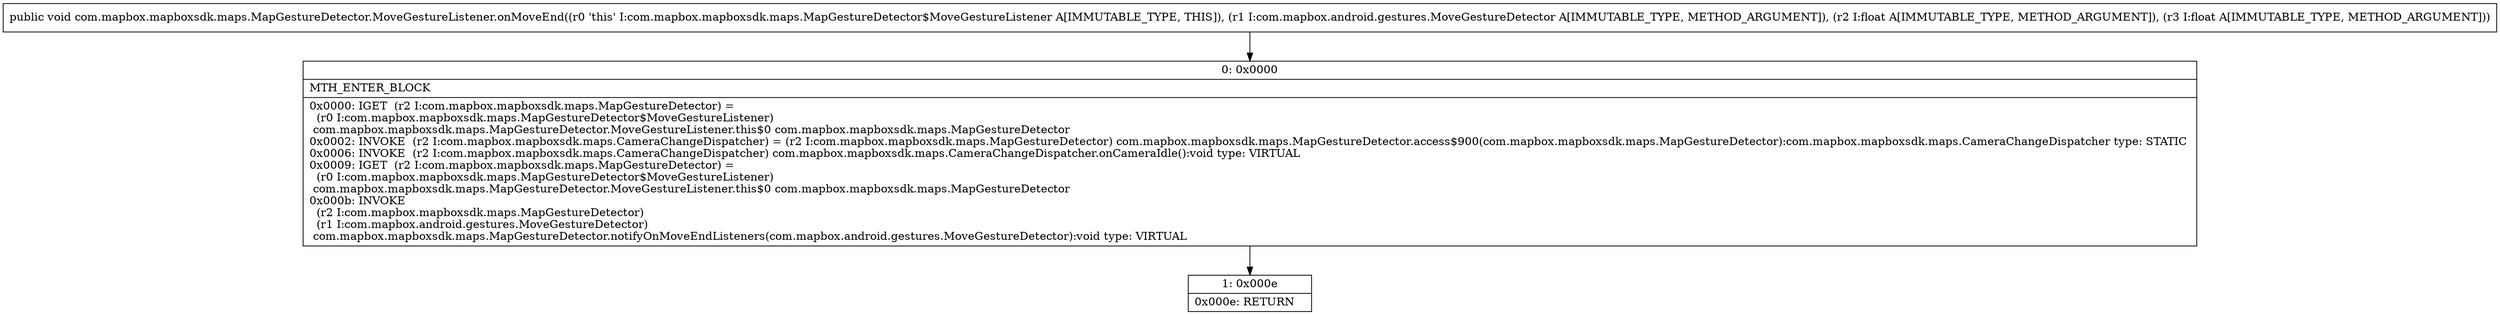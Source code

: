 digraph "CFG forcom.mapbox.mapboxsdk.maps.MapGestureDetector.MoveGestureListener.onMoveEnd(Lcom\/mapbox\/android\/gestures\/MoveGestureDetector;FF)V" {
Node_0 [shape=record,label="{0\:\ 0x0000|MTH_ENTER_BLOCK\l|0x0000: IGET  (r2 I:com.mapbox.mapboxsdk.maps.MapGestureDetector) = \l  (r0 I:com.mapbox.mapboxsdk.maps.MapGestureDetector$MoveGestureListener)\l com.mapbox.mapboxsdk.maps.MapGestureDetector.MoveGestureListener.this$0 com.mapbox.mapboxsdk.maps.MapGestureDetector \l0x0002: INVOKE  (r2 I:com.mapbox.mapboxsdk.maps.CameraChangeDispatcher) = (r2 I:com.mapbox.mapboxsdk.maps.MapGestureDetector) com.mapbox.mapboxsdk.maps.MapGestureDetector.access$900(com.mapbox.mapboxsdk.maps.MapGestureDetector):com.mapbox.mapboxsdk.maps.CameraChangeDispatcher type: STATIC \l0x0006: INVOKE  (r2 I:com.mapbox.mapboxsdk.maps.CameraChangeDispatcher) com.mapbox.mapboxsdk.maps.CameraChangeDispatcher.onCameraIdle():void type: VIRTUAL \l0x0009: IGET  (r2 I:com.mapbox.mapboxsdk.maps.MapGestureDetector) = \l  (r0 I:com.mapbox.mapboxsdk.maps.MapGestureDetector$MoveGestureListener)\l com.mapbox.mapboxsdk.maps.MapGestureDetector.MoveGestureListener.this$0 com.mapbox.mapboxsdk.maps.MapGestureDetector \l0x000b: INVOKE  \l  (r2 I:com.mapbox.mapboxsdk.maps.MapGestureDetector)\l  (r1 I:com.mapbox.android.gestures.MoveGestureDetector)\l com.mapbox.mapboxsdk.maps.MapGestureDetector.notifyOnMoveEndListeners(com.mapbox.android.gestures.MoveGestureDetector):void type: VIRTUAL \l}"];
Node_1 [shape=record,label="{1\:\ 0x000e|0x000e: RETURN   \l}"];
MethodNode[shape=record,label="{public void com.mapbox.mapboxsdk.maps.MapGestureDetector.MoveGestureListener.onMoveEnd((r0 'this' I:com.mapbox.mapboxsdk.maps.MapGestureDetector$MoveGestureListener A[IMMUTABLE_TYPE, THIS]), (r1 I:com.mapbox.android.gestures.MoveGestureDetector A[IMMUTABLE_TYPE, METHOD_ARGUMENT]), (r2 I:float A[IMMUTABLE_TYPE, METHOD_ARGUMENT]), (r3 I:float A[IMMUTABLE_TYPE, METHOD_ARGUMENT])) }"];
MethodNode -> Node_0;
Node_0 -> Node_1;
}

